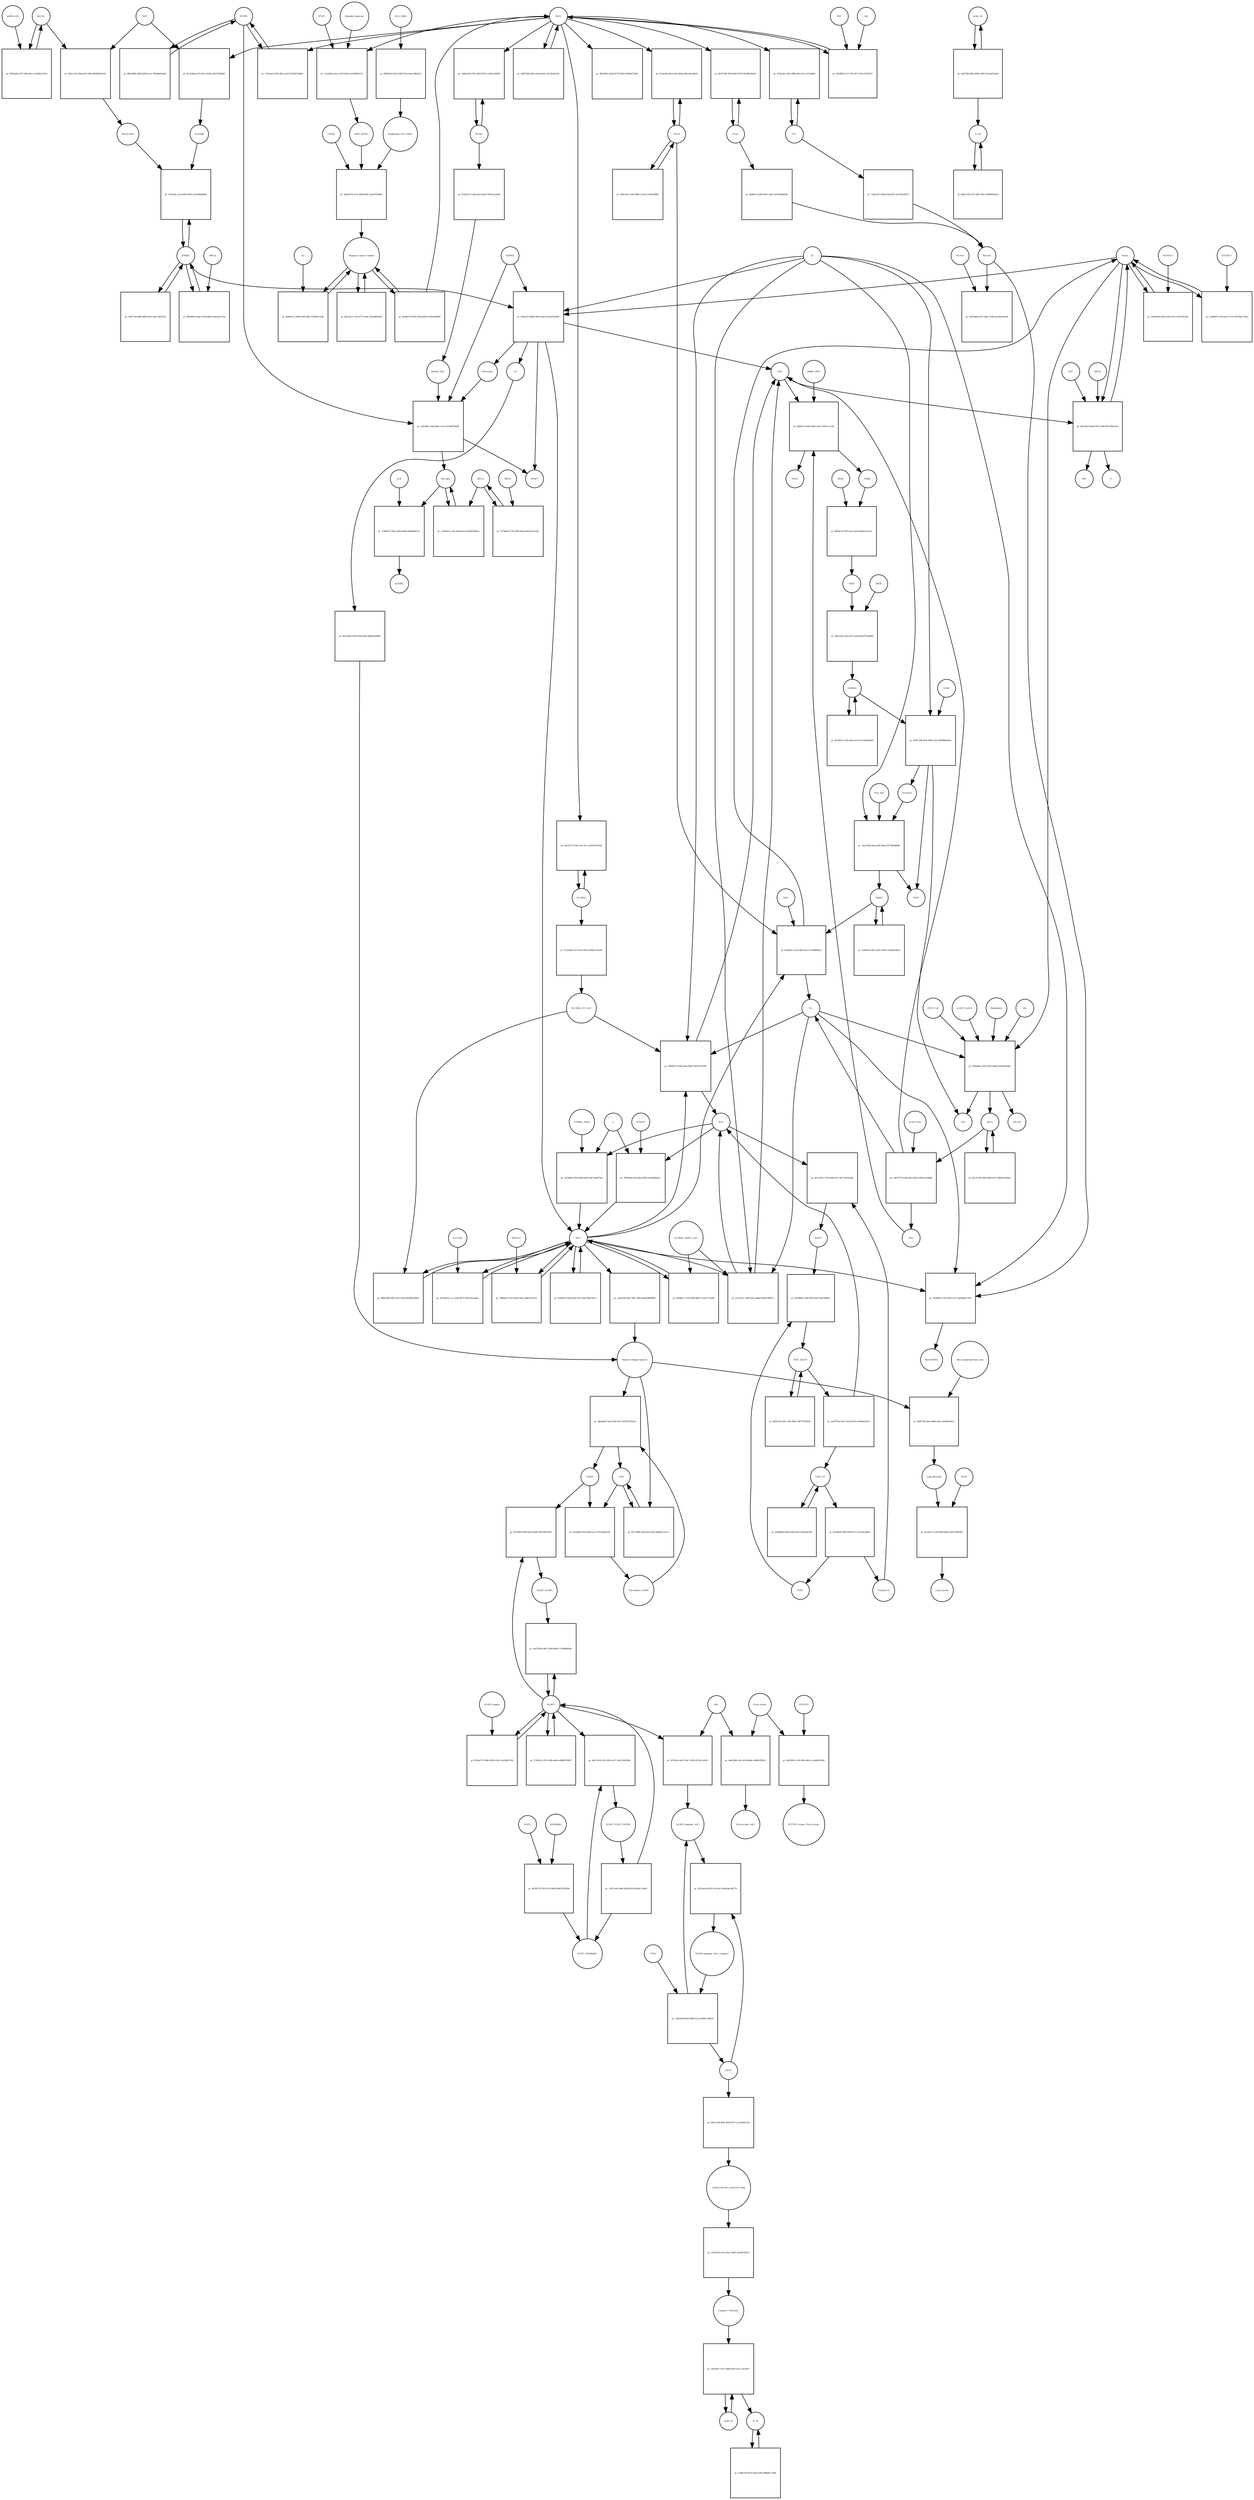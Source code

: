 strict digraph  {
Heme [annotation="urn_miriam_obo.chebi_CHEBI%3A30413", bipartite=0, cls="simple chemical", fontsize=4, label=Heme, shape=circle];
"pr_fed3a353-d895-405e-aade-d1a2a429958e" [annotation="", bipartite=1, cls=process, fontsize=4, label="pr_fed3a353-d895-405e-aade-d1a2a429958e", shape=square];
Biliverdin [annotation="urn_miriam_obo.chebi_CHEBI%3A17033", bipartite=0, cls="simple chemical", fontsize=4, label=Biliverdin, shape=circle];
HMOX1 [annotation="", bipartite=0, cls=macromolecule, fontsize=4, label=HMOX1, shape=circle];
O2 [annotation="urn_miriam_obo.chebi_CHEBI%3A15379", bipartite=0, cls="simple chemical", fontsize=4, label=O2, shape=circle];
NADPH [annotation="urn_miriam_obo.chebi_CHEBI%3A16474", bipartite=0, cls="simple chemical", fontsize=4, label=NADPH, shape=circle];
H2O [annotation="urn_miriam_obo.chebi_CHEBI%3A15377", bipartite=0, cls="simple chemical", fontsize=4, label=H2O, shape=circle];
"Fe2+" [annotation="urn_miriam_obo.chebi_CHEBI%3A29033", bipartite=0, cls="simple chemical", fontsize=4, label="Fe2+", shape=circle];
"NADP+" [annotation="urn_miriam_obo.chebi_CHEBI%3A18009", bipartite=0, cls="simple chemical", fontsize=4, label="NADP+", shape=circle];
CO [annotation="urn_miriam_obo.chebi_CHEBI%3A17245", bipartite=0, cls="simple chemical", fontsize=4, label=CO, shape=circle];
"pr_5ee95564-603f-415f-aa14-110311ff543e" [annotation="", bipartite=1, cls=process, fontsize=4, label="pr_5ee95564-603f-415f-aa14-110311ff543e", shape=square];
"FLVCR1-2" [annotation=urn_miriam_uniprot_Q9Y5Y0, bipartite=0, cls=macromolecule, fontsize=4, label="FLVCR1-2", shape=circle];
"pr_e18c8b0c-f5d3-48ea-ae15-6213b0930e8b" [annotation="", bipartite=1, cls=process, fontsize=4, label="pr_e18c8b0c-f5d3-48ea-ae15-6213b0930e8b", shape=square];
Bilirubin [annotation="urn_miriam_obo.chebi_CHEBI%3A16990", bipartite=0, cls="simple chemical", fontsize=4, label=Bilirubin, shape=circle];
BLVRB [annotation=urn_miriam_uniprot_P30043, bipartite=0, cls=macromolecule, fontsize=4, label=BLVRB, shape=circle];
"BLVRA_Zn2+" [annotation="urn_miriam_obo.chebi_CHEBI%3A29805|urn_miriam_uniprot_P53004", bipartite=0, cls=complex, fontsize=4, label="BLVRA_Zn2+", shape=circle];
"pr_e7de9414-a14a-456d-b1fa-9583d10482c6" [annotation="", bipartite=1, cls=process, fontsize=4, label="pr_e7de9414-a14a-456d-b1fa-9583d10482c6", shape=square];
ABCC1 [annotation="", bipartite=0, cls=macromolecule, fontsize=4, label=ABCC1, shape=circle];
"pr_57b6d7c5-0d21-4d56-8499-abd6dffd671e" [annotation="", bipartite=1, cls=process, fontsize=4, label="pr_57b6d7c5-0d21-4d56-8499-abd6dffd671e", shape=square];
ALB [annotation=urn_miriam_uniprot_P02768, bipartite=0, cls=macromolecule, fontsize=4, label=ALB, shape=circle];
"ALB/BIL" [annotation="urn_miriam_uniprot_P02768|urn_miriam_obo.chebi_CHEBI%3A16990", bipartite=0, cls=complex, fontsize=4, label="ALB/BIL", shape=circle];
NRF2 [annotation="", bipartite=0, cls=macromolecule, fontsize=4, label=NRF2, shape=circle];
"pr_8c142dbd-a570-49c3-81b4-7dfe793284b3" [annotation="", bipartite=1, cls=process, fontsize=4, label="pr_8c142dbd-a570-49c3-81b4-7dfe793284b3", shape=square];
MAF [annotation=urn_miriam_uniprot_O75444, bipartite=0, cls=macromolecule, fontsize=4, label=MAF, shape=circle];
"Nrf2/Maf" [annotation="", bipartite=0, cls=complex, fontsize=4, label="Nrf2/Maf", shape=circle];
"pr_d3bcca65-e5b4-4f35-93f3-6b94856141d7" [annotation="", bipartite=1, cls=process, fontsize=4, label="pr_d3bcca65-e5b4-4f35-93f3-6b94856141d7", shape=square];
BACH1 [annotation=urn_miriam_uniprot_O14867, bipartite=0, cls=macromolecule, fontsize=4, label=BACH1, shape=circle];
"BACH1/Maf" [annotation="", bipartite=0, cls=complex, fontsize=4, label="BACH1/Maf", shape=circle];
"pr_6061fdd1-a675-4f5d-9dc2-4c830fce7b02" [annotation="", bipartite=1, cls=process, fontsize=4, label="pr_6061fdd1-a675-4f5d-9dc2-4c830fce7b02", shape=square];
"miRNA-155" [annotation=urn_miriam_ncbigene_406947, bipartite=0, cls="nucleic acid feature", fontsize=4, label="miRNA-155", shape=circle];
"pr_f13b15dc-2a1d-4f64-90e5-e8728d34b948" [annotation="", bipartite=1, cls=process, fontsize=4, label="pr_f13b15dc-2a1d-4f64-90e5-e8728d34b948", shape=square];
PRIN9 [annotation="urn_miriam_obo.chebi_CHEBI%3A15430", bipartite=0, cls="simple chemical", fontsize=4, label=PRIN9, shape=circle];
"pr_45eb9dc1-cbcd-4b7f-a8c4-27200ff0fbc2" [annotation="", bipartite=1, cls=process, fontsize=4, label="pr_45eb9dc1-cbcd-4b7f-a8c4-27200ff0fbc2", shape=square];
FECH [annotation=urn_miriam_uniprot_P22830, bipartite=0, cls=macromolecule, fontsize=4, label=FECH, shape=circle];
"Pb2+" [annotation="urn_miriam_obo.chebi_CHEBI%3A27889", bipartite=0, cls="simple chemical", fontsize=4, label="Pb2+", shape=circle];
"H+" [annotation="urn_miriam_obo.chebi_CHEBI%3A15378", bipartite=0, cls="simple chemical", fontsize=4, label="H+", shape=circle];
"SUCC-CoA" [annotation="urn_miriam_obo.chebi_CHEBI%3A57292", bipartite=0, cls="simple chemical", fontsize=4, label="SUCC-CoA", shape=circle];
"pr_22408e6c-4e43-42e9-adb8-21bbe93b38ec" [annotation="", bipartite=1, cls=process, fontsize=4, label="pr_22408e6c-4e43-42e9-adb8-21bbe93b38ec", shape=square];
dALA [annotation="urn_miriam_obo.chebi_CHEBI%3A356416", bipartite=0, cls="simple chemical", fontsize=4, label=dALA, shape=circle];
ALAS1_ALAS2 [annotation="urn_miriam_uniprot_P13196|urn_miriam_uniprot_P22557", bipartite=0, cls=complex, fontsize=4, label=ALAS1_ALAS2, shape=circle];
Panhematin [annotation="urn_miriam_obo.chebi_CHEBI%3A50385", bipartite=0, cls="simple chemical", fontsize=4, label=Panhematin, shape=circle];
Gly [annotation="urn_miriam_obo.chebi_CHEBI%3A57305", bipartite=0, cls="simple chemical", fontsize=4, label=Gly, shape=circle];
"CoA-SH" [annotation="urn_miriam_obo.chebi_CHEBI%3A15346", bipartite=0, cls="simple chemical", fontsize=4, label="CoA-SH", shape=circle];
CO2 [annotation="urn_miriam_obo.chebi_CHEBI%3A16526", bipartite=0, cls="simple chemical", fontsize=4, label=CO2, shape=circle];
"pr_c1ad2ede-43ce-4a70-82aa-0c2e9fd1871b" [annotation="", bipartite=1, cls=process, fontsize=4, label="pr_c1ad2ede-43ce-4a70-82aa-0c2e9fd1871b", shape=square];
KEAP1 [annotation=urn_miriam_uniprot_Q14145, bipartite=0, cls=macromolecule, fontsize=4, label=KEAP1, shape=circle];
NRF2_KEAP1 [annotation="urn_miriam_uniprot_Q14145|urn_miriam_uniprot_Q16236", bipartite=0, cls=complex, fontsize=4, label=NRF2_KEAP1, shape=circle];
"Dimethly fumarate" [annotation="urn_miriam_obo.chebi_CHEBI%3A76004", bipartite=0, cls="simple chemical", fontsize=4, label="Dimethly fumarate", shape=circle];
"Ubiquitin Ligase Complex" [annotation="urn_miriam_uniprot_Q14145|urn_miriam_uniprot_Q15843|urn_miriam_uniprot_Q13618|urn_miriam_uniprot_P62877|urn_miriam_uniprot_Q16236|urn_miriam_uniprot_P0CG48|urn_miriam_pubmed_19940261|urn_miriam_interpro_IPR000608", bipartite=0, cls=complex, fontsize=4, label="Ubiquitin Ligase Complex", shape=circle];
"pr_dbca2a11-153f-4775-af6a-2f6cd864169f" [annotation="", bipartite=1, cls=process, fontsize=4, label="pr_dbca2a11-153f-4775-af6a-2f6cd864169f", shape=square];
"pr_1d87377d-42a6-46ce-bb91-a802ce3a0b8e" [annotation="", bipartite=1, cls=process, fontsize=4, label="pr_1d87377d-42a6-46ce-bb91-a802ce3a0b8e", shape=square];
PBG [annotation="urn_miriam_obo.chebi_CHEBI%3A58126", bipartite=0, cls="simple chemical", fontsize=4, label=PBG, shape=circle];
"ALAD_Zn2+" [annotation="urn_miriam_uniprot_P13716|urn_miriam_obo.chebi_CHEBI%3A29105", bipartite=0, cls=complex, fontsize=4, label="ALAD_Zn2+", shape=circle];
"pr_8d0d2135-6f00-4bd1-bea5-f35f21c1a3fa" [annotation="", bipartite=1, cls=process, fontsize=4, label="pr_8d0d2135-6f00-4bd1-bea5-f35f21c1a3fa", shape=square];
HMBL [annotation="urn_miriam_obo.chebi_CHEBI%3A57845", bipartite=0, cls="simple chemical", fontsize=4, label=HMBL, shape=circle];
HMBS_DIPY [annotation="urn_miriam_obo.chebi_CHEBI%3A36319|urn_miriam_uniprot_P08397", bipartite=0, cls=complex, fontsize=4, label=HMBS_DIPY, shape=circle];
"NH4+" [annotation="urn_miriam_obo.chebi_CHEBI%3A28938", bipartite=0, cls="simple chemical", fontsize=4, label="NH4+", shape=circle];
"pr_86f0dc5d-f70f-41d1-bae8-2eb0a3c57eec" [annotation="", bipartite=1, cls=process, fontsize=4, label="pr_86f0dc5d-f70f-41d1-bae8-2eb0a3c57eec", shape=square];
URO3 [annotation="urn_miriam_obo.chebi_CHEBI%3A15437", bipartite=0, cls="simple chemical", fontsize=4, label=URO3, shape=circle];
UROS [annotation=urn_miriam_uniprot_P10746, bipartite=0, cls=macromolecule, fontsize=4, label=UROS, shape=circle];
"pr_1dbc2245-3eea-427a-a624-96af703eb96d" [annotation="", bipartite=1, cls=process, fontsize=4, label="pr_1dbc2245-3eea-427a-a624-96af703eb96d", shape=square];
COPRO3 [annotation="urn_miriam_obo.chebi_CHEBI%3A15439", bipartite=0, cls="simple chemical", fontsize=4, label=COPRO3, shape=circle];
UROD [annotation=urn_miriam_uniprot_P06132, bipartite=0, cls=macromolecule, fontsize=4, label=UROD, shape=circle];
"pr_9781c308-ba78-4f90-a14f-25d94bb0954a" [annotation="", bipartite=1, cls=process, fontsize=4, label="pr_9781c308-ba78-4f90-a14f-25d94bb0954a", shape=square];
PPGEN9 [annotation="urn_miriam_obo.chebi_CHEBI%3A15435", bipartite=0, cls="simple chemical", fontsize=4, label=PPGEN9, shape=circle];
CPOX [annotation=urn_miriam_uniprot_P36551, bipartite=0, cls=macromolecule, fontsize=4, label=CPOX, shape=circle];
H2O2 [annotation="urn_miriam_obo.chebi_CHEBI%3A16240", bipartite=0, cls="simple chemical", fontsize=4, label=H2O2, shape=circle];
"pr_1da116e6-a9ad-4df3-bbaa-56726b5460fb" [annotation="", bipartite=1, cls=process, fontsize=4, label="pr_1da116e6-a9ad-4df3-bbaa-56726b5460fb", shape=square];
PPO_FAD [annotation="urn_miriam_obo.chebi_CHEBI%3A16238|urn_miriam_uniprot_P50336", bipartite=0, cls=complex, fontsize=4, label=PPO_FAD, shape=circle];
"pr_dd5f720b-3b0e-4cb9-b9a9-527c8ad91eb5" [annotation="", bipartite=1, cls=process, fontsize=4, label="pr_dd5f720b-3b0e-4cb9-b9a9-527c8ad91eb5", shape=square];
"pr_4ec37156-3684-4dbe-87e7-8b445301bb2c" [annotation="", bipartite=1, cls="uncertain process", fontsize=4, label="pr_4ec37156-3684-4dbe-87e7-8b445301bb2c", shape=square];
"pr_961db611-6783-48cd-a314-8c21fe9a9da8" [annotation="", bipartite=1, cls="uncertain process", fontsize=4, label="pr_961db611-6783-48cd-a314-8c21fe9a9da8", shape=square];
"pr_21dd53e0-4913-4ab1-9564-57b38bc4def3" [annotation="", bipartite=1, cls="uncertain process", fontsize=4, label="pr_21dd53e0-4913-4ab1-9564-57b38bc4def3", shape=square];
"Poly-unsaturated fatty acid" [annotation="urn_miriam_obo.chebi_CHEBI%3A26208", bipartite=0, cls="simple chemical", fontsize=4, label="Poly-unsaturated fatty acid", shape=circle];
"pr_406f7592-dfa6-480d-a64a-ef3d40fc80ce" [annotation="", bipartite=1, cls=process, fontsize=4, label="pr_406f7592-dfa6-480d-a64a-ef3d40fc80ce", shape=square];
"Lipid Peroxide" [annotation="urn_miriam_obo.chebi_CHEBI%3A61051", bipartite=0, cls="simple chemical", fontsize=4, label="Lipid Peroxide", shape=circle];
"Reactive Oxygen Species" [annotation="urn_miriam_obo.chebi_CHEBI%3A26523", bipartite=0, cls="simple chemical", fontsize=4, label="Reactive Oxygen Species", shape=circle];
"pr_687ff405-3703-401d-a272-a8d29dd115e6" [annotation="", bipartite=1, cls=process, fontsize=4, label="pr_687ff405-3703-401d-a272-a8d29dd115e6", shape=square];
"Fe(3+)O(OH)" [annotation="urn_miriam_obo.chebi_CHEBI%3A78619", bipartite=0, cls="simple chemical", fontsize=4, label="Fe(3+)O(OH)", shape=circle];
Ferritin [annotation=urn_miriam_uniprot_P02794, bipartite=0, cls=complex, fontsize=4, label=Ferritin, shape=circle];
"pr_88de5068-5f85-47e3-a35b-64af883c96e9" [annotation="", bipartite=1, cls=process, fontsize=4, label="pr_88de5068-5f85-47e3-a35b-64af883c96e9", shape=square];
"SLC40A1_CP_Cu2+" [annotation="urn_miriam_uniprot_P00450|urn_miriam_uniprot_Q9NP59|urn_miriam_obo.chebi_CHEBI%3A29036", bipartite=0, cls=complex, fontsize=4, label="SLC40A1_CP_Cu2+", shape=circle];
"pr_e90ab972-dcbb-41be-8985-3093c957af68" [annotation="", bipartite=1, cls=process, fontsize=4, label="pr_e90ab972-dcbb-41be-8985-3093c957af68", shape=square];
"Fe3+" [annotation="urn_miriam_obo.chebi_CHEBI%3A29034", bipartite=0, cls="simple chemical", fontsize=4, label="Fe3+", shape=circle];
SLC40A1 [annotation=urn_miriam_ncbigene_30061, bipartite=0, cls="nucleic acid feature", fontsize=4, label=SLC40A1, shape=circle];
"pr_a4a7dc7f-1356-45cf-9cce-d424915f74a8" [annotation="", bipartite=1, cls=process, fontsize=4, label="pr_a4a7dc7f-1356-45cf-9cce-d424915f74a8", shape=square];
FTH1 [annotation=urn_miriam_ncbigene_2495, bipartite=0, cls="nucleic acid feature", fontsize=4, label=FTH1, shape=circle];
"pr_db727ddf-5504-4bb7-b702-833dbf35f4e2" [annotation="", bipartite=1, cls=process, fontsize=4, label="pr_db727ddf-5504-4bb7-b702-833dbf35f4e2", shape=square];
FTL [annotation=urn_miriam_ncbigene_2512, bipartite=0, cls="nucleic acid feature", fontsize=4, label=FTL, shape=circle];
"pr_053fa34c-54d7-49fb-90ae-81c7cc5e9489" [annotation="", bipartite=1, cls=process, fontsize=4, label="pr_053fa34c-54d7-49fb-90ae-81c7cc5e9489", shape=square];
"pr_444f61ce-b94d-44e1-a487-429256dd4458" [annotation="", bipartite=1, cls=process, fontsize=4, label="pr_444f61ce-b94d-44e1-a487-429256dd4458", shape=square];
"pr_720ee3d7-636b-41fd-847f-ab3149a9207f" [annotation="", bipartite=1, cls=process, fontsize=4, label="pr_720ee3d7-636b-41fd-847f-ab3149a9207f", shape=square];
"pr_2cf4a554-4fa3-4e41-864a-964c4dce8626" [annotation="", bipartite=1, cls=process, fontsize=4, label="pr_2cf4a554-4fa3-4e41-864a-964c4dce8626", shape=square];
"pr_e9f5c90a-219b-488d-a72d-617eb5b7d89d" [annotation="", bipartite=1, cls=process, fontsize=4, label="pr_e9f5c90a-219b-488d-a72d-617eb5b7d89d", shape=square];
"pr_565f779a-bdf6-4669-b19c-8dccedf23c9a" [annotation="", bipartite=1, cls=process, fontsize=4, label="pr_565f779a-bdf6-4669-b19c-8dccedf23c9a", shape=square];
BLVRA [annotation=urn_miriam_ncbigene_644, bipartite=0, cls="nucleic acid feature", fontsize=4, label=BLVRA, shape=circle];
"pr_c0491e62-579a-4349-87f4-cc06dc550958" [annotation="", bipartite=1, cls=process, fontsize=4, label="pr_c0491e62-579a-4349-87f4-cc06dc550958", shape=square];
"pr_193c6aa3-f3fe-465c-aee9-55536615db81" [annotation="", bipartite=1, cls=process, fontsize=4, label="pr_193c6aa3-f3fe-465c-aee9-55536615db81", shape=square];
"pr_d8e20698-3d66-4d20-b11a-7d6946e92ed4" [annotation="", bipartite=1, cls=process, fontsize=4, label="pr_d8e20698-3d66-4d20-b11a-7d6946e92ed4", shape=square];
"pr_b722b373-1ad8-4e2a-82b9-795653caa8ed" [annotation="", bipartite=1, cls=process, fontsize=4, label="pr_b722b373-1ad8-4e2a-82b9-795653caa8ed", shape=square];
"pr_57220ad6-3173-4c5e-bfcd-e4bf9c135e49" [annotation="", bipartite=1, cls=process, fontsize=4, label="pr_57220ad6-3173-4c5e-bfcd-e4bf9c135e49", shape=square];
"pr_956166d3-e611-4dec-918d-3a2e0aca6c04" [annotation="", bipartite=1, cls=process, fontsize=4, label="pr_956166d3-e611-4dec-918d-3a2e0aca6c04", shape=square];
NCOA4 [annotation=urn_miriam_uniprot_Q13772, bipartite=0, cls=macromolecule, fontsize=4, label=NCOA4, shape=circle];
"pr_3af38459-19b4-4843-b652-96e7aba075ad" [annotation="", bipartite=1, cls=process, fontsize=4, label="pr_3af38459-19b4-4843-b652-96e7aba075ad", shape=square];
CYBRD1_Heme [annotation="urn_miriam_uniprot_Q53TN4|urn_miriam_obo.chebi_CHEBI%3A30413", bipartite=0, cls=complex, fontsize=4, label=CYBRD1_Heme, shape=circle];
"e-" [annotation="urn_miriam_obo.chebi_CHEBI%3A10545", bipartite=0, cls="simple chemical", fontsize=4, label="e-", shape=circle];
"pr_42c83820-ccce-4a6f-8875-659223a2a4a4" [annotation="", bipartite=1, cls=process, fontsize=4, label="pr_42c83820-ccce-4a6f-8875-659223a2a4a4", shape=square];
SLC11A2 [annotation=urn_miriam_uniprot_P49281, bipartite=0, cls=macromolecule, fontsize=4, label=SLC11A2, shape=circle];
"pr_4ce9c4c2-720f-4982-89a0-2047cd892681" [annotation="", bipartite=1, cls=process, fontsize=4, label="pr_4ce9c4c2-720f-4982-89a0-2047cd892681", shape=square];
"Lipid alcohol" [annotation="urn_miriam_obo.chebi_CHEBI%3A24026", bipartite=0, cls="simple chemical", fontsize=4, label="Lipid alcohol", shape=circle];
GPX4 [annotation=urn_miriam_uniprot_P36969, bipartite=0, cls=macromolecule, fontsize=4, label=GPX4, shape=circle];
"pr_99838950-aa4e-4130-b60b-e10aa5ea17ba" [annotation="", bipartite=1, cls=process, fontsize=4, label="pr_99838950-aa4e-4130-b60b-e10aa5ea17ba", shape=square];
ORF3a [annotation="urn_miriam_uniprot_P0DTC3|urn_miriam_taxonomy_2697049", bipartite=0, cls=macromolecule, fontsize=4, label=ORF3a, shape=circle];
"pr_cafa5939-0dfc-495c-8883-6a642900b004" [annotation="", bipartite=1, cls=process, fontsize=4, label="pr_cafa5939-0dfc-495c-8883-6a642900b004", shape=square];
"pr_7e7b6dc6-5193-4f80-863d-26416cd11d23" [annotation="", bipartite=1, cls=process, fontsize=4, label="pr_7e7b6dc6-5193-4f80-863d-26416cd11d23", shape=square];
ORF9c [annotation=urn_miriam_taxonomy_2697049, bipartite=0, cls=macromolecule, fontsize=4, label=ORF9c, shape=circle];
CUL3_RBX1 [annotation="urn_miriam_uniprot_Q13618|urn_miriam_uniprot_P62877", bipartite=0, cls=complex, fontsize=4, label=CUL3_RBX1, shape=circle];
"pr_6f964c53-fb65-4188-972a-5aec048f2a21" [annotation="", bipartite=1, cls=process, fontsize=4, label="pr_6f964c53-fb65-4188-972a-5aec048f2a21", shape=square];
"Neddylated CUL3_RBX1" [annotation="urn_miriam_uniprot_Q15843|urn_miriam_uniprot_Q13618|urn_miriam_uniprot_P62877", bipartite=0, cls=complex, fontsize=4, label="Neddylated CUL3_RBX1", shape=circle];
"pr_0691d55c-da9b-4738-9656-030d0472e0f3" [annotation="", bipartite=1, cls=process, fontsize=4, label="pr_0691d55c-da9b-4738-9656-030d0472e0f3", shape=square];
"pr_b49a2474-1a34-406d-9005-2ae419f4960f" [annotation="", bipartite=1, cls=process, fontsize=4, label="pr_b49a2474-1a34-406d-9005-2ae419f4960f", shape=square];
CAND1 [annotation=urn_miriam_uniprot_Q86VP6, bipartite=0, cls=macromolecule, fontsize=4, label=CAND1, shape=circle];
E2 [annotation=urn_miriam_interpro_IPR000608, bipartite=0, cls=macromolecule, fontsize=4, label=E2, shape=circle];
"pr_4e8d6c21-1648-4c96-adf2-c9359fb11e80" [annotation="", bipartite=1, cls=process, fontsize=4, label="pr_4e8d6c21-1648-4c96-adf2-c9359fb11e80", shape=square];
"pr_1b63ff83-fc57-47ff-9fc7-91ec13591057" [annotation="", bipartite=1, cls=process, fontsize=4, label="pr_1b63ff83-fc57-47ff-9fc7-91ec13591057", shape=square];
PKC [annotation="urn_miriam_pubmed_12198130|urn_miriam_interpro_IPR012233", bipartite=0, cls=macromolecule, fontsize=4, label=PKC, shape=circle];
CK2 [annotation="", bipartite=0, cls=macromolecule, fontsize=4, label=CK2, shape=circle];
"pr_e1bd4957-474a-4a37-9110-5d7396c703ad" [annotation="", bipartite=1, cls=process, fontsize=4, label="pr_e1bd4957-474a-4a37-9110-5d7396c703ad", shape=square];
"FLVCR1-1" [annotation=urn_miriam_uniprot_Q9Y5Y0, bipartite=0, cls=macromolecule, fontsize=4, label="FLVCR1-1", shape=circle];
"pr_bb57d2ef-6a49-447f-a298-987d7082cf4e" [annotation="", bipartite=1, cls=process, fontsize=4, label="pr_bb57d2ef-6a49-447f-a298-987d7082cf4e", shape=square];
ABCG2 [annotation=urn_miriam_uniprot_Q9UNQ0, bipartite=0, cls="macromolecule multimer", fontsize=4, label=ABCG2, shape=circle];
ATP [annotation="urn_miriam_obo.chebi_CHEBI%3A30616", bipartite=0, cls="simple chemical", fontsize=4, label=ATP, shape=circle];
Pi [annotation="urn_miriam_obo.chebi_CHEBI%3A18367", bipartite=0, cls="simple chemical", fontsize=4, label=Pi, shape=circle];
ADP [annotation="urn_miriam_obo.chebi_CHEBI%3A456216", bipartite=0, cls="simple chemical", fontsize=4, label=ADP, shape=circle];
"pr_d1fd64c1-3124-49f8-8b45-7c6147732049" [annotation="", bipartite=1, cls=process, fontsize=4, label="pr_d1fd64c1-3124-49f8-8b45-7c6147732049", shape=square];
"SLC40A1_HEPH_Cu2+" [annotation="urn_miriam_uniprot_Q9BQS7|urn_miriam_uniprot_Q9NP59|urn_miriam_obo.chebi_CHEBI%3A28694", bipartite=0, cls=complex, fontsize=4, label="SLC40A1_HEPH_Cu2+", shape=circle];
"pr_0c3ce4c7-7b60-43e3-a6b6-4283fc0d9e15" [annotation="", bipartite=1, cls=process, fontsize=4, label="pr_0c3ce4c7-7b60-43e3-a6b6-4283fc0d9e15", shape=square];
"pr_deca7d01-741b-4e89-afe7-8ec729e7aeda" [annotation="", bipartite=1, cls=process, fontsize=4, label="pr_deca7d01-741b-4e89-afe7-8ec729e7aeda", shape=square];
Transferrin [annotation=urn_miriam_uniprot_P02787, bipartite=0, cls=macromolecule, fontsize=4, label=Transferrin, shape=circle];
holoTF [annotation="urn_miriam_uniprot_P02787|urn_miriam_obo.chebi_CHEBI%3A29034", bipartite=0, cls=complex, fontsize=4, label=holoTF, shape=circle];
TFRC [annotation=urn_miriam_uniprot_P02786, bipartite=0, cls="macromolecule multimer", fontsize=4, label=TFRC, shape=circle];
"pr_fae69f9b-7bd4-439f-810f-7df1f3f99fca" [annotation="", bipartite=1, cls=process, fontsize=4, label="pr_fae69f9b-7bd4-439f-810f-7df1f3f99fca", shape=square];
TFRC_holoTF [annotation="urn_miriam_uniprot_P02787|urn_miriam_obo.chebi_CHEBI%3A29034|urn_miriam_uniprot_P02786", bipartite=0, cls=complex, fontsize=4, label=TFRC_holoTF, shape=circle];
"pr_dd5f2e53-24fc-4760-8b61-9927379f30a8" [annotation="", bipartite=1, cls=process, fontsize=4, label="pr_dd5f2e53-24fc-4760-8b61-9927379f30a8", shape=square];
"pr_a9e7975e-bd71-4aa5-8139-eef260ecd3e3" [annotation="", bipartite=1, cls=process, fontsize=4, label="pr_a9e7975e-bd71-4aa5-8139-eef260ecd3e3", shape=square];
TFRC_TF [annotation="urn_miriam_uniprot_P02787|urn_miriam_uniprot_P02786", bipartite=0, cls=complex, fontsize=4, label=TFRC_TF, shape=circle];
"pr_7ff8d5b8-f2ed-4bea-88f5-2e28d24fd4cc" [annotation="", bipartite=1, cls=process, fontsize=4, label="pr_7ff8d5b8-f2ed-4bea-88f5-2e28d24fd4cc", shape=square];
STEAP3 [annotation=urn_miriam_uniprot_Q658P3, bipartite=0, cls=macromolecule, fontsize=4, label=STEAP3, shape=circle];
"pr_74b06e3f-a742-4920-9eaf-3d8ef57e937e" [annotation="", bipartite=1, cls=process, fontsize=4, label="pr_74b06e3f-a742-4920-9eaf-3d8ef57e937e", shape=square];
MCOLN1 [annotation=urn_miriam_uniprot_Q9GZU1, bipartite=0, cls=macromolecule, fontsize=4, label=MCOLN1, shape=circle];
"pr_f5290ed7-665d-4647-857a-d8c78d0c987b" [annotation="", bipartite=1, cls=process, fontsize=4, label="pr_f5290ed7-665d-4647-857a-d8c78d0c987b", shape=square];
"pr_6eb9d966-0d46-454f-bbc9-a16f01ffcd67" [annotation="", bipartite=1, cls=process, fontsize=4, label="pr_6eb9d966-0d46-454f-bbc9-a16f01ffcd67", shape=square];
"pr_a01f9eb4-708f-4f5b-87e7-fa51a0c3d6aa" [annotation="", bipartite=1, cls=process, fontsize=4, label="pr_a01f9eb4-708f-4f5b-87e7-fa51a0c3d6aa", shape=square];
"pr_9efd877d-857b-419b-a858-fc082a086999" [annotation="", bipartite=1, cls=process, fontsize=4, label="pr_9efd877d-857b-419b-a858-fc082a086999", shape=square];
Thioredoxin_TXNIP [annotation="urn_miriam_uniprot_P10599|urn_miriam_uniprot_Q9H3M7", bipartite=0, cls=complex, fontsize=4, label=Thioredoxin_TXNIP, shape=circle];
"pr_38b5da60-3a25-4fd7-9cc9-50367e750c22" [annotation="", bipartite=1, cls=process, fontsize=4, label="pr_38b5da60-3a25-4fd7-9cc9-50367e750c22", shape=square];
TXNIP [annotation=urn_miriam_uniprot_Q9H3M7, bipartite=0, cls=macromolecule, fontsize=4, label=TXNIP, shape=circle];
TXN [annotation=urn_miriam_uniprot_P10599, bipartite=0, cls=macromolecule, fontsize=4, label=TXN, shape=circle];
NLRP3 [annotation=urn_miriam_uniprot_Q96P20, bipartite=0, cls=macromolecule, fontsize=4, label=NLRP3, shape=circle];
"pr_003ab770-19b6-4054-a148-cca0348257a8" [annotation="", bipartite=1, cls=process, fontsize=4, label="pr_003ab770-19b6-4054-a148-cca0348257a8", shape=square];
"Nf-KB Complex" [annotation="urn_miriam_uniprot_P19838|urn_miriam_uniprot_Q04206|urn_miriam_uniprot_Q00653", bipartite=0, cls=complex, fontsize=4, label="Nf-KB Complex", shape=circle];
"pr_574652a1-f2f2-4166-ae49-eebf84793697" [annotation="", bipartite=1, cls=process, fontsize=4, label="pr_574652a1-f2f2-4166-ae49-eebf84793697", shape=square];
"pr_0e771996-25f6-4e2f-bc4e-0bd89c7ea7cc" [annotation="", bipartite=1, cls=process, fontsize=4, label="pr_0e771996-25f6-4e2f-bc4e-0bd89c7ea7cc", shape=square];
"pr_fef1db44-67f4-4d36-acce-47023db2e9a1" [annotation="", bipartite=1, cls=process, fontsize=4, label="pr_fef1db44-67f4-4d36-acce-47023db2e9a1", shape=square];
HSP90AB1 [annotation=urn_miriam_uniprot_P08238, bipartite=0, cls=macromolecule, fontsize=4, label=HSP90AB1, shape=circle];
"pr_bd783c79-7fb7-4374-8d43-80612f53ff08" [annotation="", bipartite=1, cls=process, fontsize=4, label="pr_bd783c79-7fb7-4374-8d43-80612f53ff08", shape=square];
SUGT1 [annotation=urn_miriam_uniprot_Q9Y2Z0, bipartite=0, cls=macromolecule, fontsize=4, label=SUGT1, shape=circle];
SUGT1_HSP90AB1 [annotation="urn_miriam_uniprot_P08238|urn_miriam_uniprot_Q9Y2Z0", bipartite=0, cls=complex, fontsize=4, label=SUGT1_HSP90AB1, shape=circle];
"pr_44a75169-cd52-401e-9c77-e8c23542fdbc" [annotation="", bipartite=1, cls=process, fontsize=4, label="pr_44a75169-cd52-401e-9c77-e8c23542fdbc", shape=square];
NLRP3_SUGT1_HSP90 [annotation="urn_miriam_uniprot_P08238|urn_miriam_uniprot_Q96P20|urn_miriam_uniprot_Q9Y2Z0", bipartite=0, cls=complex, fontsize=4, label=NLRP3_SUGT1_HSP90, shape=circle];
"pr_95106923-09f5-4f59-a459-76057687e502" [annotation="", bipartite=1, cls=process, fontsize=4, label="pr_95106923-09f5-4f59-a459-76057687e502", shape=square];
TXNIP_NLRP3 [annotation="urn_miriam_uniprot_Q9H3M7|urn_miriam_uniprot_Q96P20", bipartite=0, cls=complex, fontsize=4, label=TXNIP_NLRP3, shape=circle];
"pr_fd745d3a-a657-4bc7-b595-ef15fc1afd31" [annotation="", bipartite=1, cls=process, fontsize=4, label="pr_fd745d3a-a657-4bc7-b595-ef15fc1afd31", shape=square];
ASC [annotation=urn_miriam_uniprot_Q9ULZ3, bipartite=0, cls=macromolecule, fontsize=4, label=ASC, shape=circle];
"NLRP3 oligomer_ASC" [annotation="urn_miriam_uniprot_Q9ULZ3|urn_miriam_obo.chebi_CHEBI%3A36080", bipartite=0, cls=complex, fontsize=4, label="NLRP3 oligomer_ASC", shape=circle];
"pr_45255e5a-2833-4c1d-9e75-bda34e16d779" [annotation="", bipartite=1, cls=process, fontsize=4, label="pr_45255e5a-2833-4c1d-9e75-bda34e16d779", shape=square];
CASP1 [annotation=urn_miriam_uniprot_P29466, bipartite=0, cls=macromolecule, fontsize=4, label=CASP1, shape=circle];
"NLRP3 oligomer_ASC_Caspase1" [annotation="urn_miriam_uniprot_P29466|urn_miriam_uniprot_Q9ULZ3", bipartite=0, cls=complex, fontsize=4, label="NLRP3 oligomer_ASC_Caspase1", shape=circle];
"pr_48e52fbf-e56c-4d7b-8abf-cd89d1f050c5" [annotation="", bipartite=1, cls=process, fontsize=4, label="pr_48e52fbf-e56c-4d7b-8abf-cd89d1f050c5", shape=square];
"Pyrin trimer" [annotation=urn_miriam_uniprot_O15553, bipartite=0, cls=complex, fontsize=4, label="Pyrin trimer", shape=circle];
"Pyrin trimer_ASC" [annotation="urn_miriam_uniprot_O15553|urn_miriam_uniprot_Q9ULZ3", bipartite=0, cls=complex, fontsize=4, label="Pyrin trimer_ASC", shape=circle];
"pr_0d5f9203-a796-409a-8b1a-ccb44f624148" [annotation="", bipartite=1, cls=process, fontsize=4, label="pr_0d5f9203-a796-409a-8b1a-ccb44f624148", shape=square];
PSTPIP1 [annotation=urn_miriam_uniprot_O43586, bipartite=0, cls="macromolecule multimer", fontsize=4, label=PSTPIP1, shape=circle];
"PSTPIP1 trimer_Pyrin trimer" [annotation="urn_miriam_uniprot_O15553|urn_miriam_uniprot_O43586", bipartite=0, cls=complex, fontsize=4, label="PSTPIP1 trimer_Pyrin trimer", shape=circle];
"pr_31be2028-66ef-4660-b21a-4f3401c40b56" [annotation="", bipartite=1, cls=process, fontsize=4, label="pr_31be2028-66ef-4660-b21a-4f3401c40b56", shape=square];
CTSG [annotation=urn_miriam_uniprot_P08311, bipartite=0, cls=macromolecule, fontsize=4, label=CTSG, shape=circle];
"pr_9d9c12d4-db34-4b39-8237-21ca6260119a" [annotation="", bipartite=1, cls=process, fontsize=4, label="pr_9d9c12d4-db34-4b39-8237-21ca6260119a", shape=square];
"CASP1(120-197)_CASP1(317-404)" [annotation=urn_miriam_uniprot_P29466, bipartite=0, cls=complex, fontsize=4, label="CASP1(120-197)_CASP1(317-404)", shape=circle];
"pr_c632a26d-cbc6-42ec-9b46-2ab3d475ff16" [annotation="", bipartite=1, cls=process, fontsize=4, label="pr_c632a26d-cbc6-42ec-9b46-2ab3d475ff16", shape=square];
"Caspase-1 Tetramer" [annotation=urn_miriam_uniprot_P29466, bipartite=0, cls="complex multimer", fontsize=4, label="Caspase-1 Tetramer", shape=circle];
"proIL-1B" [annotation=urn_miriam_uniprot_P01584, bipartite=0, cls=macromolecule, fontsize=4, label="proIL-1B", shape=circle];
"pr_afd27f9f-8803-499e-a909-5a9ca4f21b94" [annotation="", bipartite=1, cls=process, fontsize=4, label="pr_afd27f9f-8803-499e-a909-5a9ca4f21b94", shape=square];
"IL-1B" [annotation=urn_miriam_uniprot_P01584, bipartite=0, cls=macromolecule, fontsize=4, label="IL-1B", shape=circle];
"pr_bb8ce578-d71f-49b7-965c-f46f8d8a8ef2" [annotation="", bipartite=1, cls="omitted process", fontsize=4, label="pr_bb8ce578-d71f-49b7-965c-f46f8d8a8ef2", shape=square];
"pr_6a5703b2-4867-4380-808e-c13f04686440" [annotation="", bipartite=1, cls=process, fontsize=4, label="pr_6a5703b2-4867-4380-808e-c13f04686440", shape=square];
"proIL-18" [annotation=urn_miriam_uniprot_Q14116, bipartite=0, cls=macromolecule, fontsize=4, label="proIL-18", shape=circle];
"pr_5de7db17-433c-44b4-9b35-4cac7af310b7" [annotation="", bipartite=1, cls=process, fontsize=4, label="pr_5de7db17-433c-44b4-9b35-4cac7af310b7", shape=square];
"IL-18" [annotation=urn_miriam_uniprot_Q14116, bipartite=0, cls=macromolecule, fontsize=4, label="IL-18", shape=circle];
"pr_ec88e7d3-401d-43af-8306-3896dfc72506" [annotation="", bipartite=1, cls="omitted process", fontsize=4, label="pr_ec88e7d3-401d-43af-8306-3896dfc72506", shape=square];
"pr_0b51ebb5-fe9d-455d-8eb9-4d4fdc499dd2" [annotation="", bipartite=1, cls=process, fontsize=4, label="pr_0b51ebb5-fe9d-455d-8eb9-4d4fdc499dd2", shape=square];
"pr_c1817e96-56bb-4f38-b614-8c929a72befd" [annotation="", bipartite=1, cls=process, fontsize=4, label="pr_c1817e96-56bb-4f38-b614-8c929a72befd", shape=square];
Heme -> "pr_fed3a353-d895-405e-aade-d1a2a429958e"  [annotation="", interaction_type=consumption];
Heme -> "pr_5ee95564-603f-415f-aa14-110311ff543e"  [annotation="", interaction_type=consumption];
Heme -> "pr_22408e6c-4e43-42e9-adb8-21bbe93b38ec"  [annotation=urn_miriam_pubmed_25446301, interaction_type=inhibition];
Heme -> "pr_e1bd4957-474a-4a37-9110-5d7396c703ad"  [annotation="", interaction_type=consumption];
Heme -> "pr_bb57d2ef-6a49-447f-a298-987d7082cf4e"  [annotation="", interaction_type=consumption];
"pr_fed3a353-d895-405e-aade-d1a2a429958e" -> Biliverdin  [annotation="", interaction_type=production];
"pr_fed3a353-d895-405e-aade-d1a2a429958e" -> H2O  [annotation="", interaction_type=production];
"pr_fed3a353-d895-405e-aade-d1a2a429958e" -> "Fe2+"  [annotation="", interaction_type=production];
"pr_fed3a353-d895-405e-aade-d1a2a429958e" -> "NADP+"  [annotation="", interaction_type=production];
"pr_fed3a353-d895-405e-aade-d1a2a429958e" -> CO  [annotation="", interaction_type=production];
Biliverdin -> "pr_e18c8b0c-f5d3-48ea-ae15-6213b0930e8b"  [annotation="", interaction_type=consumption];
HMOX1 -> "pr_fed3a353-d895-405e-aade-d1a2a429958e"  [annotation="", interaction_type=catalysis];
HMOX1 -> "pr_f13b15dc-2a1d-4f64-90e5-e8728d34b948"  [annotation="", interaction_type=consumption];
HMOX1 -> "pr_565f779a-bdf6-4669-b19c-8dccedf23c9a"  [annotation="", interaction_type=consumption];
HMOX1 -> "pr_99838950-aa4e-4130-b60b-e10aa5ea17ba"  [annotation="", interaction_type=consumption];
O2 -> "pr_fed3a353-d895-405e-aade-d1a2a429958e"  [annotation="", interaction_type=consumption];
O2 -> "pr_9781c308-ba78-4f90-a14f-25d94bb0954a"  [annotation="", interaction_type=consumption];
O2 -> "pr_1da116e6-a9ad-4df3-bbaa-56726b5460fb"  [annotation="", interaction_type=consumption];
O2 -> "pr_687ff405-3703-401d-a272-a8d29dd115e6"  [annotation="", interaction_type=consumption];
O2 -> "pr_e90ab972-dcbb-41be-8985-3093c957af68"  [annotation="", interaction_type=consumption];
O2 -> "pr_0c3ce4c7-7b60-43e3-a6b6-4283fc0d9e15"  [annotation="", interaction_type=consumption];
NADPH -> "pr_fed3a353-d895-405e-aade-d1a2a429958e"  [annotation="", interaction_type=consumption];
NADPH -> "pr_e18c8b0c-f5d3-48ea-ae15-6213b0930e8b"  [annotation="", interaction_type=consumption];
H2O -> "pr_8d0d2135-6f00-4bd1-bea5-f35f21c1a3fa"  [annotation="", interaction_type=consumption];
H2O -> "pr_bb57d2ef-6a49-447f-a298-987d7082cf4e"  [annotation="", interaction_type=consumption];
"Fe2+" -> "pr_45eb9dc1-cbcd-4b7f-a8c4-27200ff0fbc2"  [annotation="", interaction_type=consumption];
"Fe2+" -> "pr_687ff405-3703-401d-a272-a8d29dd115e6"  [annotation="", interaction_type=consumption];
"Fe2+" -> "pr_88de5068-5f85-47e3-a35b-64af883c96e9"  [annotation="", interaction_type=consumption];
"Fe2+" -> "pr_e90ab972-dcbb-41be-8985-3093c957af68"  [annotation="", interaction_type=consumption];
"Fe2+" -> "pr_42c83820-ccce-4a6f-8875-659223a2a4a4"  [annotation="", interaction_type=consumption];
"Fe2+" -> "pr_cafa5939-0dfc-495c-8883-6a642900b004"  [annotation="urn_miriam_pubmed_26794443|urn_miriam_pubmed_30692038", interaction_type=catalysis];
"Fe2+" -> "pr_d1fd64c1-3124-49f8-8b45-7c6147732049"  [annotation="", interaction_type=consumption];
"Fe2+" -> "pr_0c3ce4c7-7b60-43e3-a6b6-4283fc0d9e15"  [annotation="", interaction_type=consumption];
"Fe2+" -> "pr_74b06e3f-a742-4920-9eaf-3d8ef57e937e"  [annotation="", interaction_type=consumption];
"Fe2+" -> "pr_f5290ed7-665d-4647-857a-d8c78d0c987b"  [annotation="", interaction_type=consumption];
CO -> "pr_0b51ebb5-fe9d-455d-8eb9-4d4fdc499dd2"  [annotation="urn_miriam_pubmed_28356568|urn_miriam_pubmed_25770182", interaction_type=inhibition];
"pr_5ee95564-603f-415f-aa14-110311ff543e" -> Heme  [annotation="", interaction_type=production];
"FLVCR1-2" -> "pr_5ee95564-603f-415f-aa14-110311ff543e"  [annotation="", interaction_type=catalysis];
"pr_e18c8b0c-f5d3-48ea-ae15-6213b0930e8b" -> Bilirubin  [annotation="", interaction_type=production];
"pr_e18c8b0c-f5d3-48ea-ae15-6213b0930e8b" -> "NADP+"  [annotation="", interaction_type=production];
Bilirubin -> "pr_e7de9414-a14a-456d-b1fa-9583d10482c6"  [annotation="", interaction_type=consumption];
Bilirubin -> "pr_57b6d7c5-0d21-4d56-8499-abd6dffd671e"  [annotation="", interaction_type=consumption];
BLVRB -> "pr_e18c8b0c-f5d3-48ea-ae15-6213b0930e8b"  [annotation="", interaction_type=catalysis];
BLVRB -> "pr_193c6aa3-f3fe-465c-aee9-55536615db81"  [annotation="", interaction_type=consumption];
BLVRB -> "pr_d8e20698-3d66-4d20-b11a-7d6946e92ed4"  [annotation="", interaction_type=consumption];
"BLVRA_Zn2+" -> "pr_e18c8b0c-f5d3-48ea-ae15-6213b0930e8b"  [annotation="", interaction_type=catalysis];
"pr_e7de9414-a14a-456d-b1fa-9583d10482c6" -> Bilirubin  [annotation="", interaction_type=production];
ABCC1 -> "pr_e7de9414-a14a-456d-b1fa-9583d10482c6"  [annotation="", interaction_type=catalysis];
ABCC1 -> "pr_7e7b6dc6-5193-4f80-863d-26416cd11d23"  [annotation="", interaction_type=consumption];
"pr_57b6d7c5-0d21-4d56-8499-abd6dffd671e" -> "ALB/BIL"  [annotation="", interaction_type=production];
ALB -> "pr_57b6d7c5-0d21-4d56-8499-abd6dffd671e"  [annotation="", interaction_type=consumption];
NRF2 -> "pr_8c142dbd-a570-49c3-81b4-7dfe793284b3"  [annotation="", interaction_type=consumption];
NRF2 -> "pr_c1ad2ede-43ce-4a70-82aa-0c2e9fd1871b"  [annotation="", interaction_type=consumption];
NRF2 -> "pr_dd5f720b-3b0e-4cb9-b9a9-527c8ad91eb5"  [annotation="", interaction_type=consumption];
NRF2 -> "pr_a4a7dc7f-1356-45cf-9cce-d424915f74a8"  [annotation=urn_miriam_pubmed_30692038, interaction_type=catalysis];
NRF2 -> "pr_db727ddf-5504-4bb7-b702-833dbf35f4e2"  [annotation=urn_miriam_pubmed_30692038, interaction_type=catalysis];
NRF2 -> "pr_053fa34c-54d7-49fb-90ae-81c7cc5e9489"  [annotation=urn_miriam_pubmed_30692038, interaction_type=catalysis];
NRF2 -> "pr_2cf4a554-4fa3-4e41-864a-964c4dce8626"  [annotation="urn_miriam_pubmed_30692038|urn_miriam_pubmed_23766848", interaction_type=catalysis];
NRF2 -> "pr_c0491e62-579a-4349-87f4-cc06dc550958"  [annotation=urn_miriam_pubmed_30692038, interaction_type=catalysis];
NRF2 -> "pr_193c6aa3-f3fe-465c-aee9-55536615db81"  [annotation=urn_miriam_pubmed_30692038, interaction_type=catalysis];
NRF2 -> "pr_0691d55c-da9b-4738-9656-030d0472e0f3"  [annotation="", interaction_type=consumption];
NRF2 -> "pr_1b63ff83-fc57-47ff-9fc7-91ec13591057"  [annotation="", interaction_type=consumption];
"pr_8c142dbd-a570-49c3-81b4-7dfe793284b3" -> "Nrf2/Maf"  [annotation="", interaction_type=production];
MAF -> "pr_8c142dbd-a570-49c3-81b4-7dfe793284b3"  [annotation="", interaction_type=consumption];
MAF -> "pr_d3bcca65-e5b4-4f35-93f3-6b94856141d7"  [annotation="", interaction_type=consumption];
"Nrf2/Maf" -> "pr_f13b15dc-2a1d-4f64-90e5-e8728d34b948"  [annotation="urn_miriam_pubmed_10473555|urn_miriam_pubmed_31827672|urn_miriam_pubmed_30692038|urn_miriam_pubmed_29717933", interaction_type=catalysis];
"pr_d3bcca65-e5b4-4f35-93f3-6b94856141d7" -> "BACH1/Maf"  [annotation="", interaction_type=production];
BACH1 -> "pr_d3bcca65-e5b4-4f35-93f3-6b94856141d7"  [annotation="", interaction_type=consumption];
BACH1 -> "pr_6061fdd1-a675-4f5d-9dc2-4c830fce7b02"  [annotation="", interaction_type=consumption];
"BACH1/Maf" -> "pr_f13b15dc-2a1d-4f64-90e5-e8728d34b948"  [annotation="urn_miriam_pubmed_10473555|urn_miriam_pubmed_31827672|urn_miriam_pubmed_30692038|urn_miriam_pubmed_29717933", interaction_type=inhibition];
"pr_6061fdd1-a675-4f5d-9dc2-4c830fce7b02" -> BACH1  [annotation="", interaction_type=production];
"miRNA-155" -> "pr_6061fdd1-a675-4f5d-9dc2-4c830fce7b02"  [annotation="urn_miriam_pubmed_28082120|urn_miriam_pubmed_21982894", interaction_type=inhibition];
"pr_f13b15dc-2a1d-4f64-90e5-e8728d34b948" -> HMOX1  [annotation="", interaction_type=production];
PRIN9 -> "pr_45eb9dc1-cbcd-4b7f-a8c4-27200ff0fbc2"  [annotation="", interaction_type=consumption];
PRIN9 -> "pr_21dd53e0-4913-4ab1-9564-57b38bc4def3"  [annotation="", interaction_type=consumption];
"pr_45eb9dc1-cbcd-4b7f-a8c4-27200ff0fbc2" -> Heme  [annotation="", interaction_type=production];
"pr_45eb9dc1-cbcd-4b7f-a8c4-27200ff0fbc2" -> "H+"  [annotation="", interaction_type=production];
FECH -> "pr_45eb9dc1-cbcd-4b7f-a8c4-27200ff0fbc2"  [annotation="", interaction_type=catalysis];
FECH -> "pr_2cf4a554-4fa3-4e41-864a-964c4dce8626"  [annotation="", interaction_type=consumption];
FECH -> "pr_e9f5c90a-219b-488d-a72d-617eb5b7d89d"  [annotation="", interaction_type=consumption];
"Pb2+" -> "pr_45eb9dc1-cbcd-4b7f-a8c4-27200ff0fbc2"  [annotation="", interaction_type=inhibition];
"H+" -> "pr_22408e6c-4e43-42e9-adb8-21bbe93b38ec"  [annotation="", interaction_type=consumption];
"H+" -> "pr_687ff405-3703-401d-a272-a8d29dd115e6"  [annotation="", interaction_type=consumption];
"H+" -> "pr_e90ab972-dcbb-41be-8985-3093c957af68"  [annotation="", interaction_type=consumption];
"H+" -> "pr_0c3ce4c7-7b60-43e3-a6b6-4283fc0d9e15"  [annotation="", interaction_type=consumption];
"SUCC-CoA" -> "pr_22408e6c-4e43-42e9-adb8-21bbe93b38ec"  [annotation="", interaction_type=consumption];
"pr_22408e6c-4e43-42e9-adb8-21bbe93b38ec" -> dALA  [annotation="", interaction_type=production];
"pr_22408e6c-4e43-42e9-adb8-21bbe93b38ec" -> "CoA-SH"  [annotation="", interaction_type=production];
"pr_22408e6c-4e43-42e9-adb8-21bbe93b38ec" -> CO2  [annotation="", interaction_type=production];
dALA -> "pr_1d87377d-42a6-46ce-bb91-a802ce3a0b8e"  [annotation="", interaction_type=consumption];
dALA -> "pr_4ec37156-3684-4dbe-87e7-8b445301bb2c"  [annotation="", interaction_type=consumption];
ALAS1_ALAS2 -> "pr_22408e6c-4e43-42e9-adb8-21bbe93b38ec"  [annotation=urn_miriam_pubmed_25446301, interaction_type=catalysis];
Panhematin -> "pr_22408e6c-4e43-42e9-adb8-21bbe93b38ec"  [annotation=urn_miriam_pubmed_25446301, interaction_type=inhibition];
Gly -> "pr_22408e6c-4e43-42e9-adb8-21bbe93b38ec"  [annotation="", interaction_type=consumption];
"pr_c1ad2ede-43ce-4a70-82aa-0c2e9fd1871b" -> NRF2_KEAP1  [annotation="", interaction_type=production];
KEAP1 -> "pr_c1ad2ede-43ce-4a70-82aa-0c2e9fd1871b"  [annotation="", interaction_type=consumption];
NRF2_KEAP1 -> "pr_b49a2474-1a34-406d-9005-2ae419f4960f"  [annotation="", interaction_type=consumption];
"Dimethly fumarate" -> "pr_c1ad2ede-43ce-4a70-82aa-0c2e9fd1871b"  [annotation="urn_miriam_pubmed_15282312|urn_miriam_pubmed_20486766|urn_miriam_pubmed_31692987|urn_miriam_pubmed_15572695|urn_miriam_pubmed_32132672", interaction_type=inhibition];
"Ubiquitin Ligase Complex" -> "pr_dbca2a11-153f-4775-af6a-2f6cd864169f"  [annotation="", interaction_type=consumption];
"Ubiquitin Ligase Complex" -> "pr_4e8d6c21-1648-4c96-adf2-c9359fb11e80"  [annotation="", interaction_type=consumption];
"Ubiquitin Ligase Complex" -> "pr_9efd877d-857b-419b-a858-fc082a086999"  [annotation="", interaction_type=consumption];
"pr_dbca2a11-153f-4775-af6a-2f6cd864169f" -> "Ubiquitin Ligase Complex"  [annotation="", interaction_type=production];
"pr_1d87377d-42a6-46ce-bb91-a802ce3a0b8e" -> PBG  [annotation="", interaction_type=production];
"pr_1d87377d-42a6-46ce-bb91-a802ce3a0b8e" -> "H+"  [annotation="", interaction_type=production];
"pr_1d87377d-42a6-46ce-bb91-a802ce3a0b8e" -> H2O  [annotation="", interaction_type=production];
PBG -> "pr_8d0d2135-6f00-4bd1-bea5-f35f21c1a3fa"  [annotation="", interaction_type=consumption];
"ALAD_Zn2+" -> "pr_1d87377d-42a6-46ce-bb91-a802ce3a0b8e"  [annotation="", interaction_type=catalysis];
"pr_8d0d2135-6f00-4bd1-bea5-f35f21c1a3fa" -> HMBL  [annotation="", interaction_type=production];
"pr_8d0d2135-6f00-4bd1-bea5-f35f21c1a3fa" -> "NH4+"  [annotation="", interaction_type=production];
HMBL -> "pr_86f0dc5d-f70f-41d1-bae8-2eb0a3c57eec"  [annotation="", interaction_type=consumption];
HMBS_DIPY -> "pr_8d0d2135-6f00-4bd1-bea5-f35f21c1a3fa"  [annotation="", interaction_type=catalysis];
"pr_86f0dc5d-f70f-41d1-bae8-2eb0a3c57eec" -> URO3  [annotation="", interaction_type=production];
URO3 -> "pr_1dbc2245-3eea-427a-a624-96af703eb96d"  [annotation="", interaction_type=consumption];
UROS -> "pr_86f0dc5d-f70f-41d1-bae8-2eb0a3c57eec"  [annotation="", interaction_type=catalysis];
"pr_1dbc2245-3eea-427a-a624-96af703eb96d" -> COPRO3  [annotation="", interaction_type=production];
COPRO3 -> "pr_9781c308-ba78-4f90-a14f-25d94bb0954a"  [annotation="", interaction_type=consumption];
COPRO3 -> "pr_961db611-6783-48cd-a314-8c21fe9a9da8"  [annotation="", interaction_type=consumption];
UROD -> "pr_1dbc2245-3eea-427a-a624-96af703eb96d"  [annotation="", interaction_type=catalysis];
"pr_9781c308-ba78-4f90-a14f-25d94bb0954a" -> PPGEN9  [annotation="", interaction_type=production];
"pr_9781c308-ba78-4f90-a14f-25d94bb0954a" -> CO2  [annotation="", interaction_type=production];
"pr_9781c308-ba78-4f90-a14f-25d94bb0954a" -> H2O2  [annotation="", interaction_type=production];
PPGEN9 -> "pr_1da116e6-a9ad-4df3-bbaa-56726b5460fb"  [annotation="", interaction_type=consumption];
CPOX -> "pr_9781c308-ba78-4f90-a14f-25d94bb0954a"  [annotation="", interaction_type=catalysis];
"pr_1da116e6-a9ad-4df3-bbaa-56726b5460fb" -> PRIN9  [annotation="", interaction_type=production];
"pr_1da116e6-a9ad-4df3-bbaa-56726b5460fb" -> H2O2  [annotation="", interaction_type=production];
PPO_FAD -> "pr_1da116e6-a9ad-4df3-bbaa-56726b5460fb"  [annotation="", interaction_type=catalysis];
"pr_dd5f720b-3b0e-4cb9-b9a9-527c8ad91eb5" -> NRF2  [annotation="", interaction_type=production];
"pr_4ec37156-3684-4dbe-87e7-8b445301bb2c" -> dALA  [annotation="", interaction_type=production];
"pr_961db611-6783-48cd-a314-8c21fe9a9da8" -> COPRO3  [annotation="", interaction_type=production];
"pr_21dd53e0-4913-4ab1-9564-57b38bc4def3" -> PRIN9  [annotation="", interaction_type=production];
"Poly-unsaturated fatty acid" -> "pr_406f7592-dfa6-480d-a64a-ef3d40fc80ce"  [annotation="", interaction_type=consumption];
"pr_406f7592-dfa6-480d-a64a-ef3d40fc80ce" -> "Lipid Peroxide"  [annotation="", interaction_type=production];
"Lipid Peroxide" -> "pr_4ce9c4c2-720f-4982-89a0-2047cd892681"  [annotation="", interaction_type=consumption];
"Reactive Oxygen Species" -> "pr_406f7592-dfa6-480d-a64a-ef3d40fc80ce"  [annotation="urn_miriam_pubmed_26794443|urn_miriam_pubmed_30692038", interaction_type=catalysis];
"Reactive Oxygen Species" -> "pr_38b5da60-3a25-4fd7-9cc9-50367e750c22"  [annotation="", interaction_type="necessary stimulation"];
"Reactive Oxygen Species" -> "pr_0e771996-25f6-4e2f-bc4e-0bd89c7ea7cc"  [annotation="", interaction_type="necessary stimulation"];
"pr_687ff405-3703-401d-a272-a8d29dd115e6" -> "Fe(3+)O(OH)"  [annotation="", interaction_type=production];
Ferritin -> "pr_687ff405-3703-401d-a272-a8d29dd115e6"  [annotation="", interaction_type=catalysis];
Ferritin -> "pr_956166d3-e611-4dec-918d-3a2e0aca6c04"  [annotation="", interaction_type=consumption];
"pr_88de5068-5f85-47e3-a35b-64af883c96e9" -> "Fe2+"  [annotation="", interaction_type=production];
"SLC40A1_CP_Cu2+" -> "pr_88de5068-5f85-47e3-a35b-64af883c96e9"  [annotation="", interaction_type=catalysis];
"SLC40A1_CP_Cu2+" -> "pr_e90ab972-dcbb-41be-8985-3093c957af68"  [annotation="", interaction_type=catalysis];
"pr_e90ab972-dcbb-41be-8985-3093c957af68" -> "Fe3+"  [annotation="", interaction_type=production];
"pr_e90ab972-dcbb-41be-8985-3093c957af68" -> H2O  [annotation="", interaction_type=production];
"Fe3+" -> "pr_3af38459-19b4-4843-b652-96e7aba075ad"  [annotation="", interaction_type=consumption];
"Fe3+" -> "pr_deca7d01-741b-4e89-afe7-8ec729e7aeda"  [annotation="", interaction_type=consumption];
"Fe3+" -> "pr_7ff8d5b8-f2ed-4bea-88f5-2e28d24fd4cc"  [annotation="", interaction_type=consumption];
SLC40A1 -> "pr_a4a7dc7f-1356-45cf-9cce-d424915f74a8"  [annotation="", interaction_type=consumption];
SLC40A1 -> "pr_57220ad6-3173-4c5e-bfcd-e4bf9c135e49"  [annotation="", interaction_type=consumption];
"pr_a4a7dc7f-1356-45cf-9cce-d424915f74a8" -> SLC40A1  [annotation="", interaction_type=production];
FTH1 -> "pr_db727ddf-5504-4bb7-b702-833dbf35f4e2"  [annotation="", interaction_type=consumption];
FTH1 -> "pr_444f61ce-b94d-44e1-a487-429256dd4458"  [annotation="", interaction_type=consumption];
"pr_db727ddf-5504-4bb7-b702-833dbf35f4e2" -> FTH1  [annotation="", interaction_type=production];
FTL -> "pr_053fa34c-54d7-49fb-90ae-81c7cc5e9489"  [annotation="", interaction_type=consumption];
FTL -> "pr_720ee3d7-636b-41fd-847f-ab3149a9207f"  [annotation="", interaction_type=consumption];
"pr_053fa34c-54d7-49fb-90ae-81c7cc5e9489" -> FTL  [annotation="", interaction_type=production];
"pr_444f61ce-b94d-44e1-a487-429256dd4458" -> Ferritin  [annotation="", interaction_type=production];
"pr_720ee3d7-636b-41fd-847f-ab3149a9207f" -> Ferritin  [annotation="", interaction_type=production];
"pr_2cf4a554-4fa3-4e41-864a-964c4dce8626" -> FECH  [annotation="", interaction_type=production];
"pr_e9f5c90a-219b-488d-a72d-617eb5b7d89d" -> FECH  [annotation="", interaction_type=production];
"pr_565f779a-bdf6-4669-b19c-8dccedf23c9a" -> HMOX1  [annotation="", interaction_type=production];
BLVRA -> "pr_c0491e62-579a-4349-87f4-cc06dc550958"  [annotation="", interaction_type=consumption];
BLVRA -> "pr_b722b373-1ad8-4e2a-82b9-795653caa8ed"  [annotation="", interaction_type=consumption];
"pr_c0491e62-579a-4349-87f4-cc06dc550958" -> BLVRA  [annotation="", interaction_type=production];
"pr_193c6aa3-f3fe-465c-aee9-55536615db81" -> BLVRB  [annotation="", interaction_type=production];
"pr_d8e20698-3d66-4d20-b11a-7d6946e92ed4" -> BLVRB  [annotation="", interaction_type=production];
"pr_b722b373-1ad8-4e2a-82b9-795653caa8ed" -> "BLVRA_Zn2+"  [annotation="", interaction_type=production];
"pr_57220ad6-3173-4c5e-bfcd-e4bf9c135e49" -> "SLC40A1_CP_Cu2+"  [annotation="", interaction_type=production];
NCOA4 -> "pr_956166d3-e611-4dec-918d-3a2e0aca6c04"  [annotation=urn_miriam_pubmed_30692038, interaction_type=catalysis];
"pr_3af38459-19b4-4843-b652-96e7aba075ad" -> "Fe2+"  [annotation="", interaction_type=production];
CYBRD1_Heme -> "pr_3af38459-19b4-4843-b652-96e7aba075ad"  [annotation="", interaction_type=catalysis];
"e-" -> "pr_3af38459-19b4-4843-b652-96e7aba075ad"  [annotation="", interaction_type=consumption];
"e-" -> "pr_7ff8d5b8-f2ed-4bea-88f5-2e28d24fd4cc"  [annotation="", interaction_type=consumption];
"pr_42c83820-ccce-4a6f-8875-659223a2a4a4" -> "Fe2+"  [annotation="", interaction_type=production];
SLC11A2 -> "pr_42c83820-ccce-4a6f-8875-659223a2a4a4"  [annotation="", interaction_type=catalysis];
"pr_4ce9c4c2-720f-4982-89a0-2047cd892681" -> "Lipid alcohol"  [annotation="", interaction_type=production];
GPX4 -> "pr_4ce9c4c2-720f-4982-89a0-2047cd892681"  [annotation="urn_miriam_pubmed_26794443|urn_miriam_pubmed_30692038", interaction_type=catalysis];
"pr_99838950-aa4e-4130-b60b-e10aa5ea17ba" -> HMOX1  [annotation="", interaction_type=production];
ORF3a -> "pr_99838950-aa4e-4130-b60b-e10aa5ea17ba"  [annotation="urn_miriam_doi_10.1101%2F2020.03.22.002386|urn_miriam_taxonomy_2697049", interaction_type=modulation];
"pr_cafa5939-0dfc-495c-8883-6a642900b004" -> "Reactive Oxygen Species"  [annotation="", interaction_type=production];
"pr_7e7b6dc6-5193-4f80-863d-26416cd11d23" -> ABCC1  [annotation="", interaction_type=production];
ORF9c -> "pr_7e7b6dc6-5193-4f80-863d-26416cd11d23"  [annotation="urn_miriam_doi_10.1101%2F2020.03.22.002386|urn_miriam_taxonomy_2697049", interaction_type=modulation];
CUL3_RBX1 -> "pr_6f964c53-fb65-4188-972a-5aec048f2a21"  [annotation="", interaction_type=consumption];
"pr_6f964c53-fb65-4188-972a-5aec048f2a21" -> "Neddylated CUL3_RBX1"  [annotation="", interaction_type=production];
"Neddylated CUL3_RBX1" -> "pr_b49a2474-1a34-406d-9005-2ae419f4960f"  [annotation="", interaction_type=consumption];
"pr_b49a2474-1a34-406d-9005-2ae419f4960f" -> "Ubiquitin Ligase Complex"  [annotation="", interaction_type=production];
CAND1 -> "pr_b49a2474-1a34-406d-9005-2ae419f4960f"  [annotation="urn_miriam_pubmed_20486766|urn_miriam_pubmed_31692987|urn_miriam_pubmed_16449638|urn_miriam_pubmed_15572695", interaction_type=inhibition];
E2 -> "pr_4e8d6c21-1648-4c96-adf2-c9359fb11e80"  [annotation="", interaction_type=consumption];
"pr_4e8d6c21-1648-4c96-adf2-c9359fb11e80" -> "Ubiquitin Ligase Complex"  [annotation="", interaction_type=production];
"pr_1b63ff83-fc57-47ff-9fc7-91ec13591057" -> NRF2  [annotation="", interaction_type=production];
PKC -> "pr_1b63ff83-fc57-47ff-9fc7-91ec13591057"  [annotation="urn_miriam_pubmed_31692987|urn_miriam_pubmed_12198130", interaction_type=catalysis];
CK2 -> "pr_1b63ff83-fc57-47ff-9fc7-91ec13591057"  [annotation="urn_miriam_pubmed_31692987|urn_miriam_pubmed_12198130", interaction_type=catalysis];
"pr_e1bd4957-474a-4a37-9110-5d7396c703ad" -> Heme  [annotation="", interaction_type=production];
"FLVCR1-1" -> "pr_e1bd4957-474a-4a37-9110-5d7396c703ad"  [annotation="", interaction_type=catalysis];
"pr_bb57d2ef-6a49-447f-a298-987d7082cf4e" -> Heme  [annotation="", interaction_type=production];
"pr_bb57d2ef-6a49-447f-a298-987d7082cf4e" -> Pi  [annotation="", interaction_type=production];
"pr_bb57d2ef-6a49-447f-a298-987d7082cf4e" -> ADP  [annotation="", interaction_type=production];
ABCG2 -> "pr_bb57d2ef-6a49-447f-a298-987d7082cf4e"  [annotation="", interaction_type=catalysis];
ATP -> "pr_bb57d2ef-6a49-447f-a298-987d7082cf4e"  [annotation="", interaction_type=consumption];
"pr_d1fd64c1-3124-49f8-8b45-7c6147732049" -> "Fe2+"  [annotation="", interaction_type=production];
"SLC40A1_HEPH_Cu2+" -> "pr_d1fd64c1-3124-49f8-8b45-7c6147732049"  [annotation="", interaction_type=catalysis];
"SLC40A1_HEPH_Cu2+" -> "pr_0c3ce4c7-7b60-43e3-a6b6-4283fc0d9e15"  [annotation="", interaction_type=catalysis];
"pr_0c3ce4c7-7b60-43e3-a6b6-4283fc0d9e15" -> "Fe3+"  [annotation="", interaction_type=production];
"pr_0c3ce4c7-7b60-43e3-a6b6-4283fc0d9e15" -> H2O  [annotation="", interaction_type=production];
"pr_deca7d01-741b-4e89-afe7-8ec729e7aeda" -> holoTF  [annotation="", interaction_type=production];
Transferrin -> "pr_deca7d01-741b-4e89-afe7-8ec729e7aeda"  [annotation="", interaction_type=consumption];
holoTF -> "pr_fae69f9b-7bd4-439f-810f-7df1f3f99fca"  [annotation="", interaction_type=consumption];
TFRC -> "pr_fae69f9b-7bd4-439f-810f-7df1f3f99fca"  [annotation="", interaction_type=consumption];
"pr_fae69f9b-7bd4-439f-810f-7df1f3f99fca" -> TFRC_holoTF  [annotation="", interaction_type=production];
TFRC_holoTF -> "pr_dd5f2e53-24fc-4760-8b61-9927379f30a8"  [annotation="", interaction_type=consumption];
TFRC_holoTF -> "pr_a9e7975e-bd71-4aa5-8139-eef260ecd3e3"  [annotation="", interaction_type=consumption];
"pr_dd5f2e53-24fc-4760-8b61-9927379f30a8" -> TFRC_holoTF  [annotation="", interaction_type=production];
"pr_a9e7975e-bd71-4aa5-8139-eef260ecd3e3" -> "Fe3+"  [annotation="", interaction_type=production];
"pr_a9e7975e-bd71-4aa5-8139-eef260ecd3e3" -> TFRC_TF  [annotation="", interaction_type=production];
TFRC_TF -> "pr_6eb9d966-0d46-454f-bbc9-a16f01ffcd67"  [annotation="", interaction_type=consumption];
TFRC_TF -> "pr_a01f9eb4-708f-4f5b-87e7-fa51a0c3d6aa"  [annotation="", interaction_type=consumption];
"pr_7ff8d5b8-f2ed-4bea-88f5-2e28d24fd4cc" -> "Fe2+"  [annotation="", interaction_type=production];
STEAP3 -> "pr_7ff8d5b8-f2ed-4bea-88f5-2e28d24fd4cc"  [annotation="", interaction_type=catalysis];
"pr_74b06e3f-a742-4920-9eaf-3d8ef57e937e" -> "Fe2+"  [annotation="", interaction_type=production];
MCOLN1 -> "pr_74b06e3f-a742-4920-9eaf-3d8ef57e937e"  [annotation="", interaction_type=catalysis];
"pr_f5290ed7-665d-4647-857a-d8c78d0c987b" -> "Fe2+"  [annotation="", interaction_type=production];
"pr_6eb9d966-0d46-454f-bbc9-a16f01ffcd67" -> TFRC_TF  [annotation="", interaction_type=production];
"pr_a01f9eb4-708f-4f5b-87e7-fa51a0c3d6aa" -> TFRC  [annotation="", interaction_type=production];
"pr_a01f9eb4-708f-4f5b-87e7-fa51a0c3d6aa" -> Transferrin  [annotation="", interaction_type=production];
"pr_9efd877d-857b-419b-a858-fc082a086999" -> "Ubiquitin Ligase Complex"  [annotation="", interaction_type=production];
"pr_9efd877d-857b-419b-a858-fc082a086999" -> NRF2  [annotation="", interaction_type=production];
Thioredoxin_TXNIP -> "pr_38b5da60-3a25-4fd7-9cc9-50367e750c22"  [annotation="", interaction_type=consumption];
"pr_38b5da60-3a25-4fd7-9cc9-50367e750c22" -> TXNIP  [annotation="", interaction_type=production];
"pr_38b5da60-3a25-4fd7-9cc9-50367e750c22" -> TXN  [annotation="", interaction_type=production];
TXNIP -> "pr_fef1db44-67f4-4d36-acce-47023db2e9a1"  [annotation="", interaction_type=consumption];
TXNIP -> "pr_95106923-09f5-4f59-a459-76057687e502"  [annotation="", interaction_type=consumption];
TXN -> "pr_0e771996-25f6-4e2f-bc4e-0bd89c7ea7cc"  [annotation="", interaction_type=consumption];
TXN -> "pr_fef1db44-67f4-4d36-acce-47023db2e9a1"  [annotation="", interaction_type=consumption];
NLRP3 -> "pr_003ab770-19b6-4054-a148-cca0348257a8"  [annotation="", interaction_type=consumption];
NLRP3 -> "pr_574652a1-f2f2-4166-ae49-eebf84793697"  [annotation="", interaction_type=consumption];
NLRP3 -> "pr_44a75169-cd52-401e-9c77-e8c23542fdbc"  [annotation="", interaction_type=consumption];
NLRP3 -> "pr_95106923-09f5-4f59-a459-76057687e502"  [annotation="", interaction_type=consumption];
NLRP3 -> "pr_fd745d3a-a657-4bc7-b595-ef15fc1afd31"  [annotation="", interaction_type=consumption];
NLRP3 -> "pr_6a5703b2-4867-4380-808e-c13f04686440"  [annotation="", interaction_type=consumption];
"pr_003ab770-19b6-4054-a148-cca0348257a8" -> NLRP3  [annotation="", interaction_type=production];
"Nf-KB Complex" -> "pr_003ab770-19b6-4054-a148-cca0348257a8"  [annotation="", interaction_type=catalysis];
"pr_574652a1-f2f2-4166-ae49-eebf84793697" -> NLRP3  [annotation="", interaction_type=production];
"pr_0e771996-25f6-4e2f-bc4e-0bd89c7ea7cc" -> TXN  [annotation="", interaction_type=production];
"pr_fef1db44-67f4-4d36-acce-47023db2e9a1" -> Thioredoxin_TXNIP  [annotation="", interaction_type=production];
HSP90AB1 -> "pr_bd783c79-7fb7-4374-8d43-80612f53ff08"  [annotation="", interaction_type=consumption];
"pr_bd783c79-7fb7-4374-8d43-80612f53ff08" -> SUGT1_HSP90AB1  [annotation="", interaction_type=production];
SUGT1 -> "pr_bd783c79-7fb7-4374-8d43-80612f53ff08"  [annotation="", interaction_type=consumption];
SUGT1_HSP90AB1 -> "pr_44a75169-cd52-401e-9c77-e8c23542fdbc"  [annotation="", interaction_type=consumption];
"pr_44a75169-cd52-401e-9c77-e8c23542fdbc" -> NLRP3_SUGT1_HSP90  [annotation="", interaction_type=production];
NLRP3_SUGT1_HSP90 -> "pr_c1817e96-56bb-4f38-b614-8c929a72befd"  [annotation="", interaction_type=consumption];
"pr_95106923-09f5-4f59-a459-76057687e502" -> TXNIP_NLRP3  [annotation="", interaction_type=production];
TXNIP_NLRP3 -> "pr_6a5703b2-4867-4380-808e-c13f04686440"  [annotation="urn_miriam_pubmed_29789363|urn_miriam_pubmed_28741645|urn_miriam_pubmed_26331680|urn_miriam_doi_10.1016%2Fj.immuni.2009.02.005|urn_miriam_doi_10.3389%2Ffimmu.2020.01030|urn_miriam_pubmed_25770182|urn_miriam_pubmed_28356568|urn_miriam_pubmed_25847972", interaction_type="necessary stimulation"];
"pr_fd745d3a-a657-4bc7-b595-ef15fc1afd31" -> "NLRP3 oligomer_ASC"  [annotation="", interaction_type=production];
ASC -> "pr_fd745d3a-a657-4bc7-b595-ef15fc1afd31"  [annotation="", interaction_type=consumption];
ASC -> "pr_48e52fbf-e56c-4d7b-8abf-cd89d1f050c5"  [annotation="", interaction_type=consumption];
"NLRP3 oligomer_ASC" -> "pr_45255e5a-2833-4c1d-9e75-bda34e16d779"  [annotation="", interaction_type=consumption];
"pr_45255e5a-2833-4c1d-9e75-bda34e16d779" -> "NLRP3 oligomer_ASC_Caspase1"  [annotation="", interaction_type=production];
CASP1 -> "pr_45255e5a-2833-4c1d-9e75-bda34e16d779"  [annotation="", interaction_type=consumption];
CASP1 -> "pr_9d9c12d4-db34-4b39-8237-21ca6260119a"  [annotation="", interaction_type=consumption];
"NLRP3 oligomer_ASC_Caspase1" -> "pr_31be2028-66ef-4660-b21a-4f3401c40b56"  [annotation="", interaction_type=consumption];
"pr_48e52fbf-e56c-4d7b-8abf-cd89d1f050c5" -> "Pyrin trimer_ASC"  [annotation="", interaction_type=production];
"Pyrin trimer" -> "pr_48e52fbf-e56c-4d7b-8abf-cd89d1f050c5"  [annotation="", interaction_type=consumption];
"Pyrin trimer" -> "pr_0d5f9203-a796-409a-8b1a-ccb44f624148"  [annotation="", interaction_type=consumption];
"pr_0d5f9203-a796-409a-8b1a-ccb44f624148" -> "PSTPIP1 trimer_Pyrin trimer"  [annotation="", interaction_type=production];
PSTPIP1 -> "pr_0d5f9203-a796-409a-8b1a-ccb44f624148"  [annotation="", interaction_type=consumption];
"pr_31be2028-66ef-4660-b21a-4f3401c40b56" -> CASP1  [annotation="", interaction_type=production];
"pr_31be2028-66ef-4660-b21a-4f3401c40b56" -> "NLRP3 oligomer_ASC"  [annotation="", interaction_type=production];
CTSG -> "pr_31be2028-66ef-4660-b21a-4f3401c40b56"  [annotation="", interaction_type=catalysis];
"pr_9d9c12d4-db34-4b39-8237-21ca6260119a" -> "CASP1(120-197)_CASP1(317-404)"  [annotation="", interaction_type=production];
"CASP1(120-197)_CASP1(317-404)" -> "pr_c632a26d-cbc6-42ec-9b46-2ab3d475ff16"  [annotation="", interaction_type=consumption];
"pr_c632a26d-cbc6-42ec-9b46-2ab3d475ff16" -> "Caspase-1 Tetramer"  [annotation="", interaction_type=production];
"Caspase-1 Tetramer" -> "pr_5de7db17-433c-44b4-9b35-4cac7af310b7"  [annotation="", interaction_type=catalysis];
"proIL-1B" -> "pr_afd27f9f-8803-499e-a909-5a9ca4f21b94"  [annotation="", interaction_type=consumption];
"pr_afd27f9f-8803-499e-a909-5a9ca4f21b94" -> "IL-1B"  [annotation="", interaction_type=production];
"pr_afd27f9f-8803-499e-a909-5a9ca4f21b94" -> "proIL-1B"  [annotation="", interaction_type=production];
"IL-1B" -> "pr_bb8ce578-d71f-49b7-965c-f46f8d8a8ef2"  [annotation="", interaction_type=consumption];
"pr_bb8ce578-d71f-49b7-965c-f46f8d8a8ef2" -> "IL-1B"  [annotation="", interaction_type=production];
"pr_6a5703b2-4867-4380-808e-c13f04686440" -> NLRP3  [annotation="", interaction_type=production];
"proIL-18" -> "pr_5de7db17-433c-44b4-9b35-4cac7af310b7"  [annotation="", interaction_type=consumption];
"pr_5de7db17-433c-44b4-9b35-4cac7af310b7" -> "IL-18"  [annotation="", interaction_type=production];
"pr_5de7db17-433c-44b4-9b35-4cac7af310b7" -> "proIL-18"  [annotation="", interaction_type=production];
"IL-18" -> "pr_ec88e7d3-401d-43af-8306-3896dfc72506"  [annotation="", interaction_type=consumption];
"pr_ec88e7d3-401d-43af-8306-3896dfc72506" -> "IL-18"  [annotation="", interaction_type=production];
"pr_0b51ebb5-fe9d-455d-8eb9-4d4fdc499dd2" -> "Reactive Oxygen Species"  [annotation="", interaction_type=production];
"pr_c1817e96-56bb-4f38-b614-8c929a72befd" -> NLRP3  [annotation="", interaction_type=production];
"pr_c1817e96-56bb-4f38-b614-8c929a72befd" -> SUGT1_HSP90AB1  [annotation="", interaction_type=production];
}
